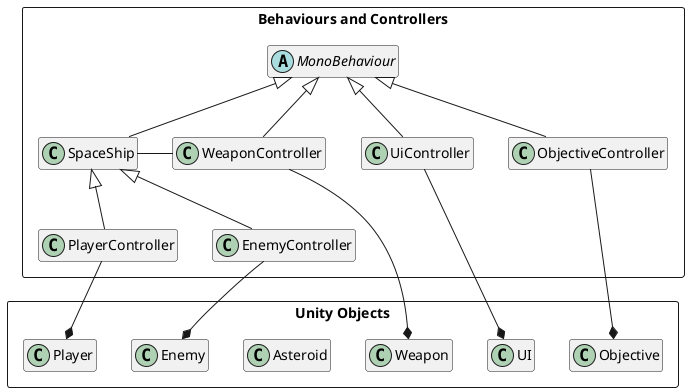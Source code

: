 @startuml

package "Unity Objects" <<Rectangle>> {
    hide members
    Class Player
    Class Enemy
    Class Weapon
    Class Asteroid
    Class Objective
    Class UI
}

package "Behaviours and Controllers" <<Rectangle>> {
    hide members
    abstract Class MonoBehaviour
    Class SpaceShip
    Class PlayerController
    Class EnemyController
    Class WeaponController
    Class ObjectiveController
    Class UiController
}

PlayerController -up-|> SpaceShip
EnemyController -up-|> SpaceShip
SpaceShip -up-|> MonoBehaviour
SpaceShip -right- WeaponController
ObjectiveController -up-|> MonoBehaviour
WeaponController -up-|> MonoBehaviour
UiController -up-|> MonoBehaviour

Player *-up- PlayerController
Enemy *-up- EnemyController
Weapon *-up- WeaponController
Objective *-up- ObjectiveController
UI *-up- UiController

@enduml